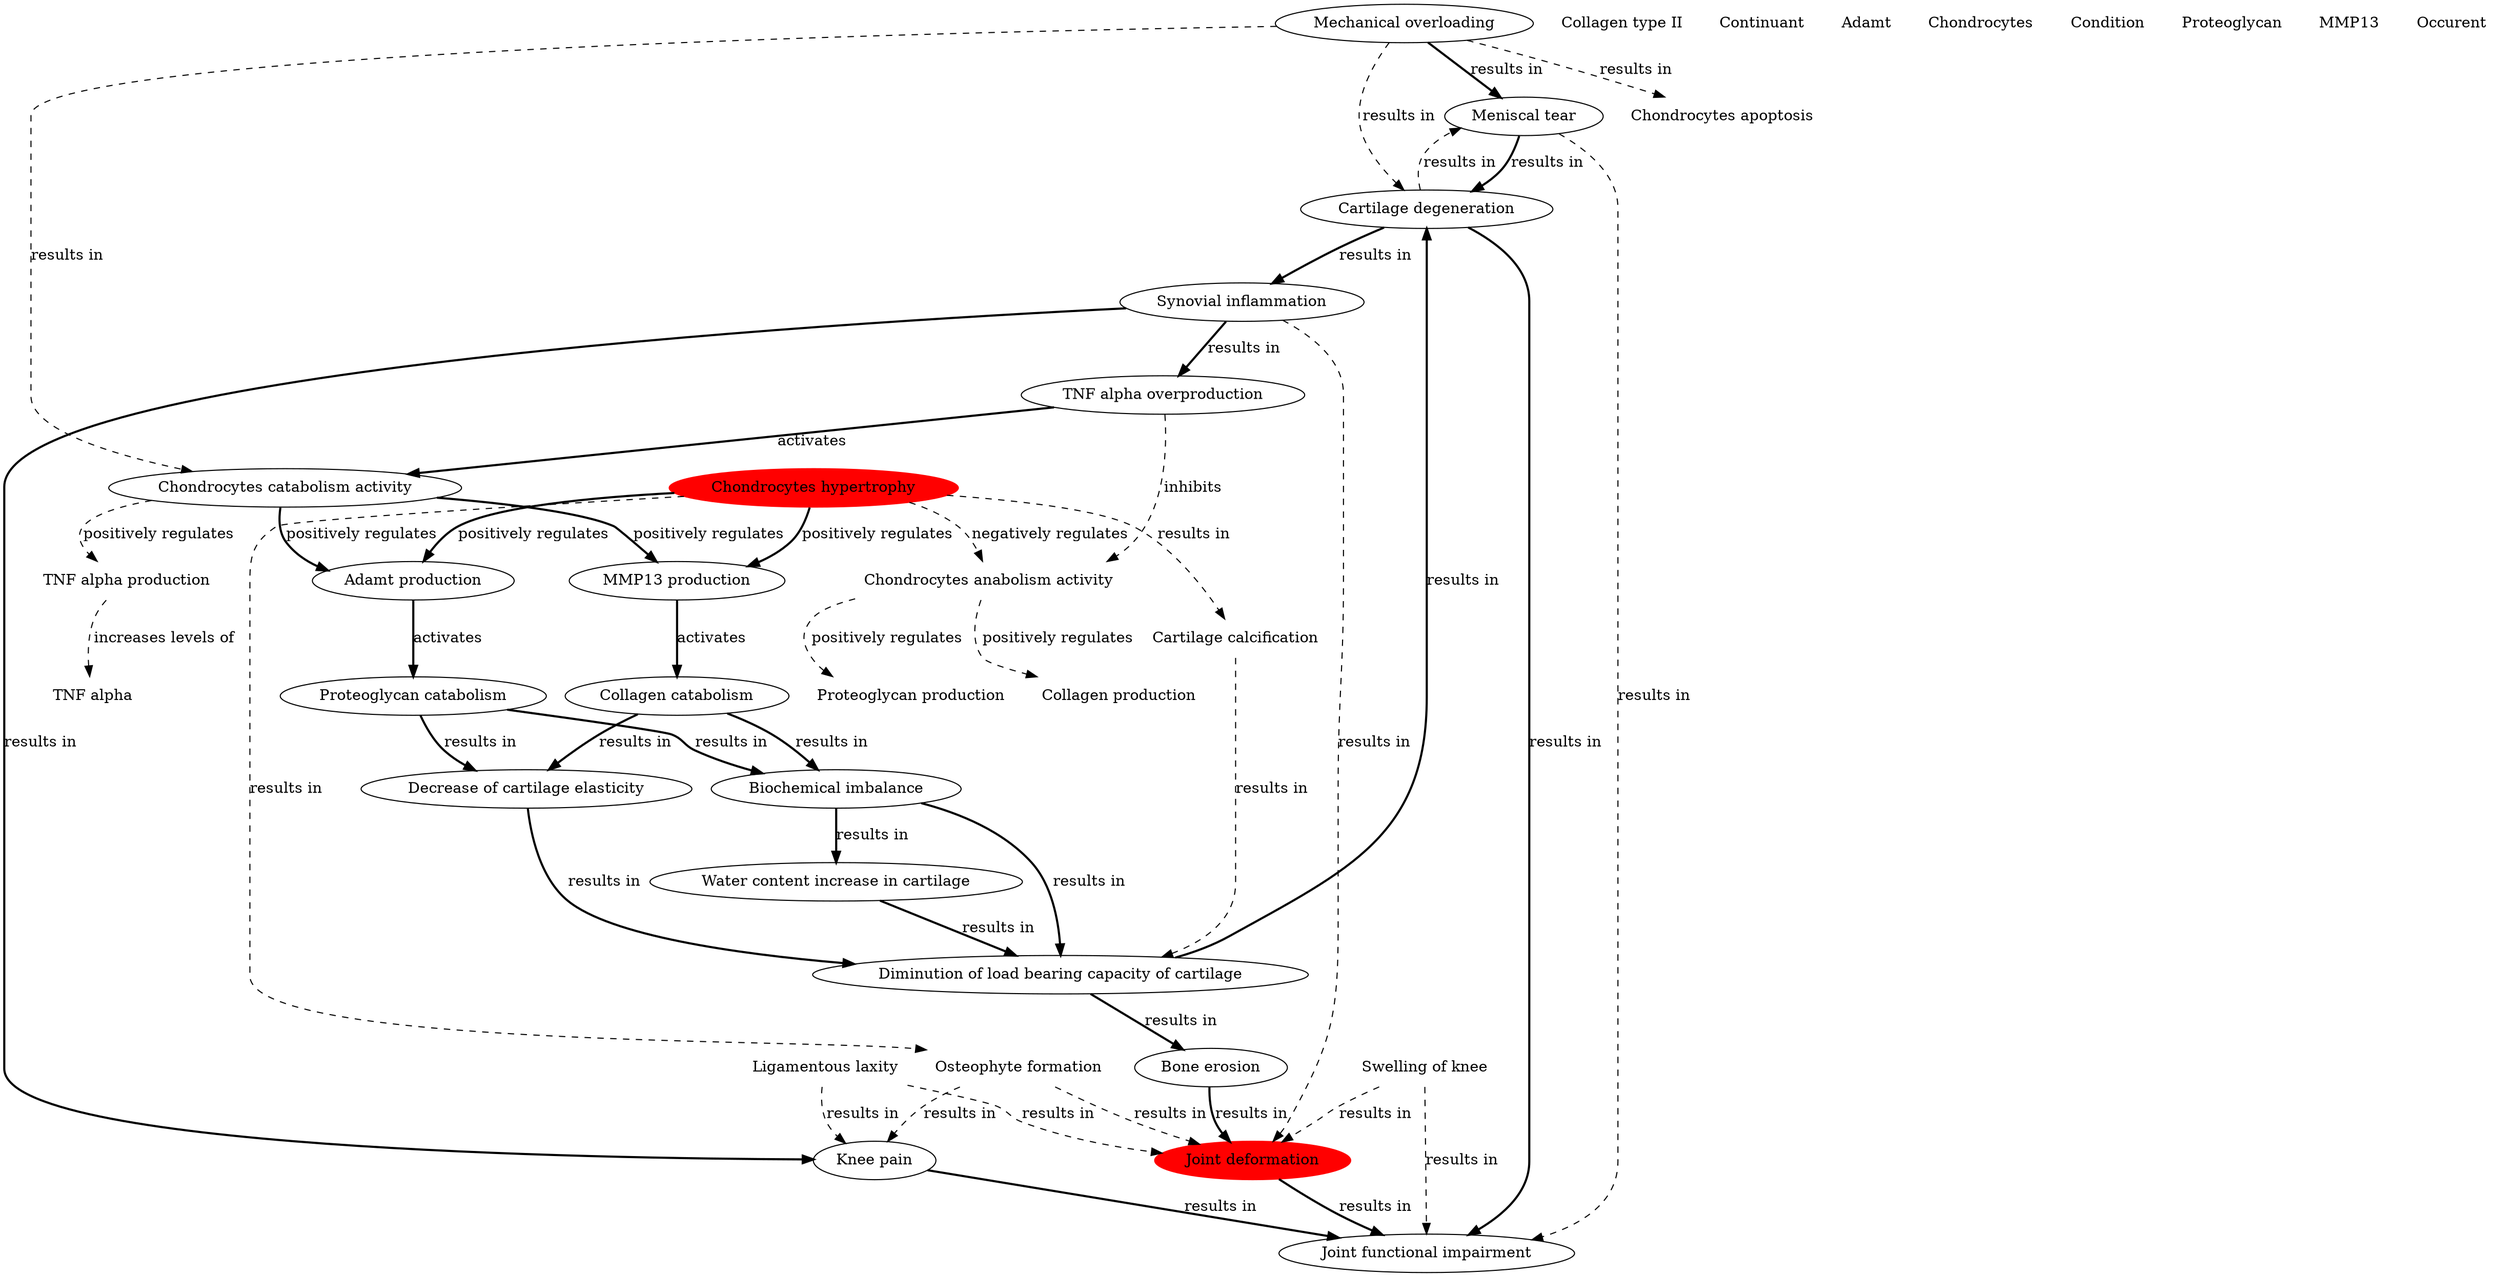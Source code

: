 digraph g {
"http://plumdeq.xyz/ontologies/hypothesis/Joint_functional_impairment" [label="Joint functional impairment",shape="ellipse"] ;
"http://plumdeq.xyz/ontologies/hypothesis/Mechanical_overloading" [label="Mechanical overloading",shape="ellipse"] ;
"http://plumdeq.xyz/ontologies/hypothesis/TNF_alpha_production" [label="TNF alpha production",shape="none"] ;
"http://plumdeq.xyz/ontologies/hypothesis/Adamt_production" [label="Adamt production",shape="ellipse"] ;
"http://plumdeq.xyz/ontologies/hypothesis/Chondrocytes_catabolism_activity" [label="Chondrocytes catabolism activity",shape="ellipse"] ;
"http://plumdeq.xyz/ontologies/hypothesis/TNF_alpha" [label="TNF alpha",shape="none"] ;
"http://plumdeq.xyz/ontologies/hypothesis/Chondrocytes_hypertrophy" [label="Chondrocytes hypertrophy",shape="ellipse",style="filled",color="red"] ;
"http://plumdeq.xyz/ontologies/hypothesis/Osteophyte_formation" [label="Osteophyte formation",shape="none"] ;
"http://plumdeq.xyz/ontologies/hypothesis/Diminution_of_load_bearing_capacity_of_cartilage" [label="Diminution of load bearing capacity of cartilage",shape="ellipse"] ;
"http://plumdeq.xyz/ontologies/hypothesis/TNF_alpha_overproduction" [label="TNF alpha overproduction",shape="ellipse"] ;
"http://plumdeq.xyz/ontologies/hypothesis/Cartilage_calcification" [label="Cartilage calcification",shape="none"] ;
"http://plumdeq.xyz/ontologies/hypothesis/Collagen_type_II" [label="Collagen type II",shape="none"] ;
"http://plumdeq.xyz/ontologies/hypothesis/Collagen_production" [label="Collagen production",shape="none"] ;
"http://plumdeq.xyz/ontologies/hypothesis/Continuant" [label="Continuant",shape="none"] ;
"http://plumdeq.xyz/ontologies/hypothesis/Meniscal_tear" [label="Meniscal tear",shape="ellipse"] ;
"http://plumdeq.xyz/ontologies/hypothesis/Swelling_of_knee" [label="Swelling of knee",shape="none"] ;
"http://plumdeq.xyz/ontologies/hypothesis/Chondrocytes_anabolism_activity" [label="Chondrocytes anabolism activity",shape="none"] ;
"http://plumdeq.xyz/ontologies/hypothesis/Adamt" [label="Adamt",shape="none"] ;
"http://plumdeq.xyz/ontologies/hypothesis/Chondrocytes" [label="Chondrocytes",shape="none"] ;
"http://plumdeq.xyz/ontologies/hypothesis/Water_content_increase_in_cartilage" [label="Water content increase in cartilage",shape="ellipse"] ;
"http://plumdeq.xyz/ontologies/hypothesis/Condition" [label="Condition",shape="none"] ;
"http://plumdeq.xyz/ontologies/hypothesis/Proteoglycan" [label="Proteoglycan",shape="none"] ;
"http://plumdeq.xyz/ontologies/hypothesis/Synovial_inflammation" [label="Synovial inflammation",shape="ellipse"] ;
"http://plumdeq.xyz/ontologies/hypothesis/MMP13" [label="MMP13",shape="none"] ;
"http://plumdeq.xyz/ontologies/hypothesis/Collagen_catabolism" [label="Collagen catabolism",shape="ellipse"] ;
"http://plumdeq.xyz/ontologies/hypothesis/Joint_deformation" [label="Joint deformation",shape="ellipse",style="filled",color="red"] ;
"http://plumdeq.xyz/ontologies/hypothesis/Occurent" [label="Occurent",shape="none"] ;
"http://plumdeq.xyz/ontologies/hypothesis/Proteoglycan_catabolism" [label="Proteoglycan catabolism",shape="ellipse"] ;
"http://plumdeq.xyz/ontologies/hypothesis/Cartilage_degeneration" [label="Cartilage degeneration",shape="ellipse"] ;
"http://plumdeq.xyz/ontologies/hypothesis/Ligamentous_laxity" [label="Ligamentous laxity",shape="none"] ;
"http://plumdeq.xyz/ontologies/hypothesis/MMP13_production" [label="MMP13 production",shape="ellipse"] ;
"http://plumdeq.xyz/ontologies/hypothesis/Biochemical_imbalance" [label="Biochemical imbalance",shape="ellipse"] ;
"http://plumdeq.xyz/ontologies/hypothesis/Decrease_of_cartilage_elasticity" [label="Decrease of cartilage elasticity",shape="ellipse"] ;
"http://plumdeq.xyz/ontologies/hypothesis/Bone_erosion" [label="Bone erosion",shape="ellipse"] ;
"http://plumdeq.xyz/ontologies/hypothesis/Proteoglycan_production" [label="Proteoglycan production",shape="none"] ;
"http://plumdeq.xyz/ontologies/hypothesis/Knee_pain" [label="Knee pain",shape="ellipse"] ;
"http://plumdeq.xyz/ontologies/hypothesis/Chondrocytes_apoptosis" [label="Chondrocytes apoptosis",shape="none"] ;
"http://plumdeq.xyz/ontologies/hypothesis/Mechanical_overloading" -> "http://plumdeq.xyz/ontologies/hypothesis/Cartilage_degeneration" [label="results in",style="dashed"] ;
"http://plumdeq.xyz/ontologies/hypothesis/Mechanical_overloading" -> "http://plumdeq.xyz/ontologies/hypothesis/Chondrocytes_apoptosis" [label="results in",style="dashed"] ;
"http://plumdeq.xyz/ontologies/hypothesis/Mechanical_overloading" -> "http://plumdeq.xyz/ontologies/hypothesis/Meniscal_tear" [label="results in",style="bold"] ;
"http://plumdeq.xyz/ontologies/hypothesis/Mechanical_overloading" -> "http://plumdeq.xyz/ontologies/hypothesis/Chondrocytes_catabolism_activity" [label="results in",style="dashed"] ;
"http://plumdeq.xyz/ontologies/hypothesis/TNF_alpha_production" -> "http://plumdeq.xyz/ontologies/hypothesis/TNF_alpha" [label="increases levels of",style="dashed"] ;
"http://plumdeq.xyz/ontologies/hypothesis/Adamt_production" -> "http://plumdeq.xyz/ontologies/hypothesis/Proteoglycan_catabolism" [label="activates",style="bold"] ;
"http://plumdeq.xyz/ontologies/hypothesis/Chondrocytes_catabolism_activity" -> "http://plumdeq.xyz/ontologies/hypothesis/TNF_alpha_production" [label="positively regulates",style="dashed"] ;
"http://plumdeq.xyz/ontologies/hypothesis/Chondrocytes_catabolism_activity" -> "http://plumdeq.xyz/ontologies/hypothesis/Adamt_production" [label="positively regulates",style="bold"] ;
"http://plumdeq.xyz/ontologies/hypothesis/Chondrocytes_catabolism_activity" -> "http://plumdeq.xyz/ontologies/hypothesis/MMP13_production" [label="positively regulates",style="bold"] ;
"http://plumdeq.xyz/ontologies/hypothesis/Chondrocytes_hypertrophy" -> "http://plumdeq.xyz/ontologies/hypothesis/Chondrocytes_anabolism_activity" [label="negatively regulates",style="dashed"] ;
"http://plumdeq.xyz/ontologies/hypothesis/Chondrocytes_hypertrophy" -> "http://plumdeq.xyz/ontologies/hypothesis/Osteophyte_formation" [label="results in",style="dashed"] ;
"http://plumdeq.xyz/ontologies/hypothesis/Chondrocytes_hypertrophy" -> "http://plumdeq.xyz/ontologies/hypothesis/Adamt_production" [label="positively regulates",style="bold"] ;
"http://plumdeq.xyz/ontologies/hypothesis/Chondrocytes_hypertrophy" -> "http://plumdeq.xyz/ontologies/hypothesis/MMP13_production" [label="positively regulates",style="bold"] ;
"http://plumdeq.xyz/ontologies/hypothesis/Chondrocytes_hypertrophy" -> "http://plumdeq.xyz/ontologies/hypothesis/Cartilage_calcification" [label="results in",style="dashed"] ;
"http://plumdeq.xyz/ontologies/hypothesis/Osteophyte_formation" -> "http://plumdeq.xyz/ontologies/hypothesis/Joint_deformation" [label="results in",style="dashed"] ;
"http://plumdeq.xyz/ontologies/hypothesis/Osteophyte_formation" -> "http://plumdeq.xyz/ontologies/hypothesis/Knee_pain" [label="results in",style="dashed"] ;
"http://plumdeq.xyz/ontologies/hypothesis/Diminution_of_load_bearing_capacity_of_cartilage" -> "http://plumdeq.xyz/ontologies/hypothesis/Cartilage_degeneration" [label="results in",style="bold"] ;
"http://plumdeq.xyz/ontologies/hypothesis/Diminution_of_load_bearing_capacity_of_cartilage" -> "http://plumdeq.xyz/ontologies/hypothesis/Bone_erosion" [label="results in",style="bold"] ;
"http://plumdeq.xyz/ontologies/hypothesis/TNF_alpha_overproduction" -> "http://plumdeq.xyz/ontologies/hypothesis/Chondrocytes_anabolism_activity" [label="inhibits",style="dashed"] ;
"http://plumdeq.xyz/ontologies/hypothesis/TNF_alpha_overproduction" -> "http://plumdeq.xyz/ontologies/hypothesis/Chondrocytes_catabolism_activity" [label="activates",style="bold"] ;
"http://plumdeq.xyz/ontologies/hypothesis/Cartilage_calcification" -> "http://plumdeq.xyz/ontologies/hypothesis/Diminution_of_load_bearing_capacity_of_cartilage" [label="results in",style="dashed"] ;
"http://plumdeq.xyz/ontologies/hypothesis/Meniscal_tear" -> "http://plumdeq.xyz/ontologies/hypothesis/Cartilage_degeneration" [label="results in",style="bold"] ;
"http://plumdeq.xyz/ontologies/hypothesis/Meniscal_tear" -> "http://plumdeq.xyz/ontologies/hypothesis/Joint_functional_impairment" [label="results in",style="dashed"] ;
"http://plumdeq.xyz/ontologies/hypothesis/Swelling_of_knee" -> "http://plumdeq.xyz/ontologies/hypothesis/Joint_functional_impairment" [label="results in",style="dashed"] ;
"http://plumdeq.xyz/ontologies/hypothesis/Swelling_of_knee" -> "http://plumdeq.xyz/ontologies/hypothesis/Joint_deformation" [label="results in",style="dashed"] ;
"http://plumdeq.xyz/ontologies/hypothesis/Chondrocytes_anabolism_activity" -> "http://plumdeq.xyz/ontologies/hypothesis/Collagen_production" [label="positively regulates",style="dashed"] ;
"http://plumdeq.xyz/ontologies/hypothesis/Chondrocytes_anabolism_activity" -> "http://plumdeq.xyz/ontologies/hypothesis/Proteoglycan_production" [label="positively regulates",style="dashed"] ;
"http://plumdeq.xyz/ontologies/hypothesis/Water_content_increase_in_cartilage" -> "http://plumdeq.xyz/ontologies/hypothesis/Diminution_of_load_bearing_capacity_of_cartilage" [label="results in",style="bold"] ;
"http://plumdeq.xyz/ontologies/hypothesis/Synovial_inflammation" -> "http://plumdeq.xyz/ontologies/hypothesis/Joint_deformation" [label="results in",style="dashed"] ;
"http://plumdeq.xyz/ontologies/hypothesis/Synovial_inflammation" -> "http://plumdeq.xyz/ontologies/hypothesis/TNF_alpha_overproduction" [label="results in",style="bold"] ;
"http://plumdeq.xyz/ontologies/hypothesis/Synovial_inflammation" -> "http://plumdeq.xyz/ontologies/hypothesis/Knee_pain" [label="results in",style="bold"] ;
"http://plumdeq.xyz/ontologies/hypothesis/Collagen_catabolism" -> "http://plumdeq.xyz/ontologies/hypothesis/Biochemical_imbalance" [label="results in",style="bold"] ;
"http://plumdeq.xyz/ontologies/hypothesis/Collagen_catabolism" -> "http://plumdeq.xyz/ontologies/hypothesis/Decrease_of_cartilage_elasticity" [label="results in",style="bold"] ;
"http://plumdeq.xyz/ontologies/hypothesis/Joint_deformation" -> "http://plumdeq.xyz/ontologies/hypothesis/Joint_functional_impairment" [label="results in",style="bold"] ;
"http://plumdeq.xyz/ontologies/hypothesis/Proteoglycan_catabolism" -> "http://plumdeq.xyz/ontologies/hypothesis/Biochemical_imbalance" [label="results in",style="bold"] ;
"http://plumdeq.xyz/ontologies/hypothesis/Proteoglycan_catabolism" -> "http://plumdeq.xyz/ontologies/hypothesis/Decrease_of_cartilage_elasticity" [label="results in",style="bold"] ;
"http://plumdeq.xyz/ontologies/hypothesis/Cartilage_degeneration" -> "http://plumdeq.xyz/ontologies/hypothesis/Joint_functional_impairment" [label="results in",style="bold"] ;
"http://plumdeq.xyz/ontologies/hypothesis/Cartilage_degeneration" -> "http://plumdeq.xyz/ontologies/hypothesis/Synovial_inflammation" [label="results in",style="bold"] ;
"http://plumdeq.xyz/ontologies/hypothesis/Cartilage_degeneration" -> "http://plumdeq.xyz/ontologies/hypothesis/Meniscal_tear" [label="results in",style="dashed"] ;
"http://plumdeq.xyz/ontologies/hypothesis/Ligamentous_laxity" -> "http://plumdeq.xyz/ontologies/hypothesis/Joint_deformation" [label="results in",style="dashed"] ;
"http://plumdeq.xyz/ontologies/hypothesis/Ligamentous_laxity" -> "http://plumdeq.xyz/ontologies/hypothesis/Knee_pain" [label="results in",style="dashed"] ;
"http://plumdeq.xyz/ontologies/hypothesis/MMP13_production" -> "http://plumdeq.xyz/ontologies/hypothesis/Collagen_catabolism" [label="activates",style="bold"] ;
"http://plumdeq.xyz/ontologies/hypothesis/Biochemical_imbalance" -> "http://plumdeq.xyz/ontologies/hypothesis/Water_content_increase_in_cartilage" [label="results in",style="bold"] ;
"http://plumdeq.xyz/ontologies/hypothesis/Biochemical_imbalance" -> "http://plumdeq.xyz/ontologies/hypothesis/Diminution_of_load_bearing_capacity_of_cartilage" [label="results in",style="bold"] ;
"http://plumdeq.xyz/ontologies/hypothesis/Decrease_of_cartilage_elasticity" -> "http://plumdeq.xyz/ontologies/hypothesis/Diminution_of_load_bearing_capacity_of_cartilage" [label="results in",style="bold"] ;
"http://plumdeq.xyz/ontologies/hypothesis/Bone_erosion" -> "http://plumdeq.xyz/ontologies/hypothesis/Joint_deformation" [label="results in",style="bold"] ;
"http://plumdeq.xyz/ontologies/hypothesis/Knee_pain" -> "http://plumdeq.xyz/ontologies/hypothesis/Joint_functional_impairment" [label="results in",style="bold"] ;
}
